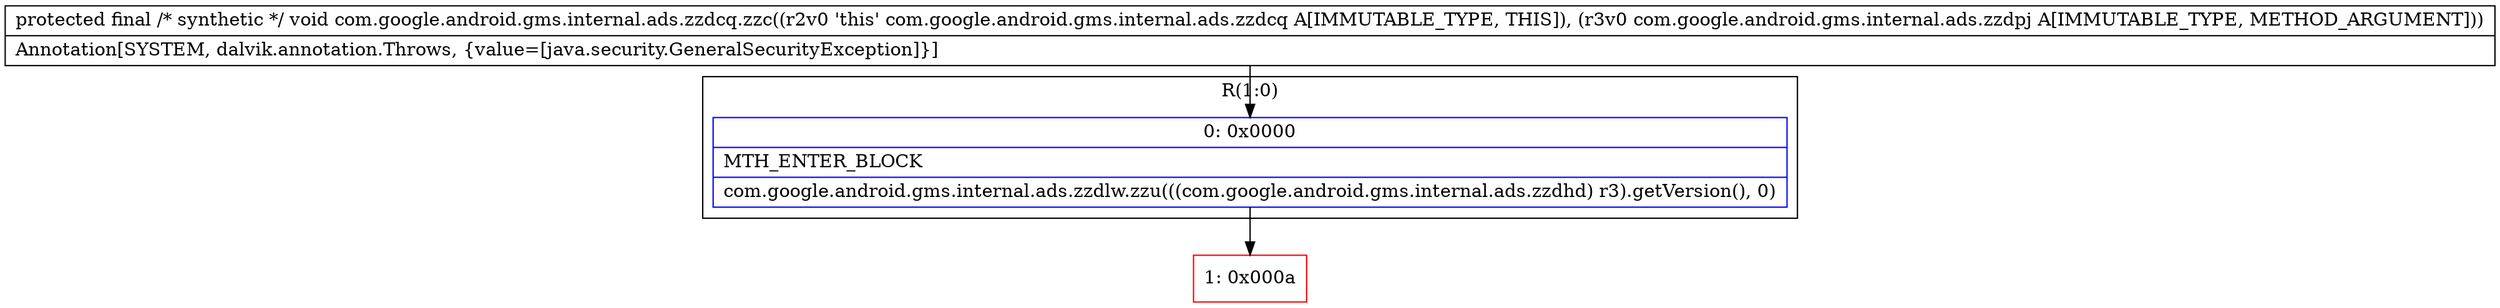 digraph "CFG forcom.google.android.gms.internal.ads.zzdcq.zzc(Lcom\/google\/android\/gms\/internal\/ads\/zzdpj;)V" {
subgraph cluster_Region_300097674 {
label = "R(1:0)";
node [shape=record,color=blue];
Node_0 [shape=record,label="{0\:\ 0x0000|MTH_ENTER_BLOCK\l|com.google.android.gms.internal.ads.zzdlw.zzu(((com.google.android.gms.internal.ads.zzdhd) r3).getVersion(), 0)\l}"];
}
Node_1 [shape=record,color=red,label="{1\:\ 0x000a}"];
MethodNode[shape=record,label="{protected final \/* synthetic *\/ void com.google.android.gms.internal.ads.zzdcq.zzc((r2v0 'this' com.google.android.gms.internal.ads.zzdcq A[IMMUTABLE_TYPE, THIS]), (r3v0 com.google.android.gms.internal.ads.zzdpj A[IMMUTABLE_TYPE, METHOD_ARGUMENT]))  | Annotation[SYSTEM, dalvik.annotation.Throws, \{value=[java.security.GeneralSecurityException]\}]\l}"];
MethodNode -> Node_0;
Node_0 -> Node_1;
}

